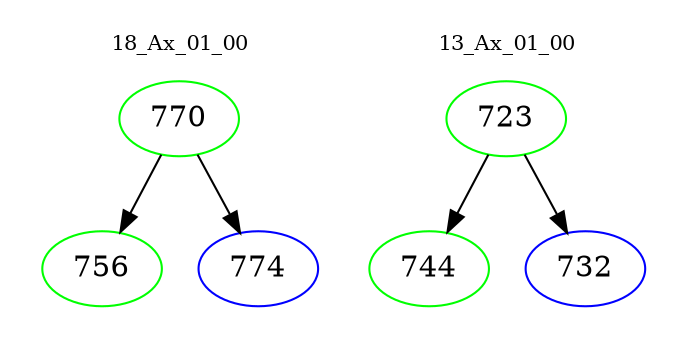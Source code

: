 digraph{
subgraph cluster_0 {
color = white
label = "18_Ax_01_00";
fontsize=10;
T0_770 [label="770", color="green"]
T0_770 -> T0_756 [color="black"]
T0_756 [label="756", color="green"]
T0_770 -> T0_774 [color="black"]
T0_774 [label="774", color="blue"]
}
subgraph cluster_1 {
color = white
label = "13_Ax_01_00";
fontsize=10;
T1_723 [label="723", color="green"]
T1_723 -> T1_744 [color="black"]
T1_744 [label="744", color="green"]
T1_723 -> T1_732 [color="black"]
T1_732 [label="732", color="blue"]
}
}
